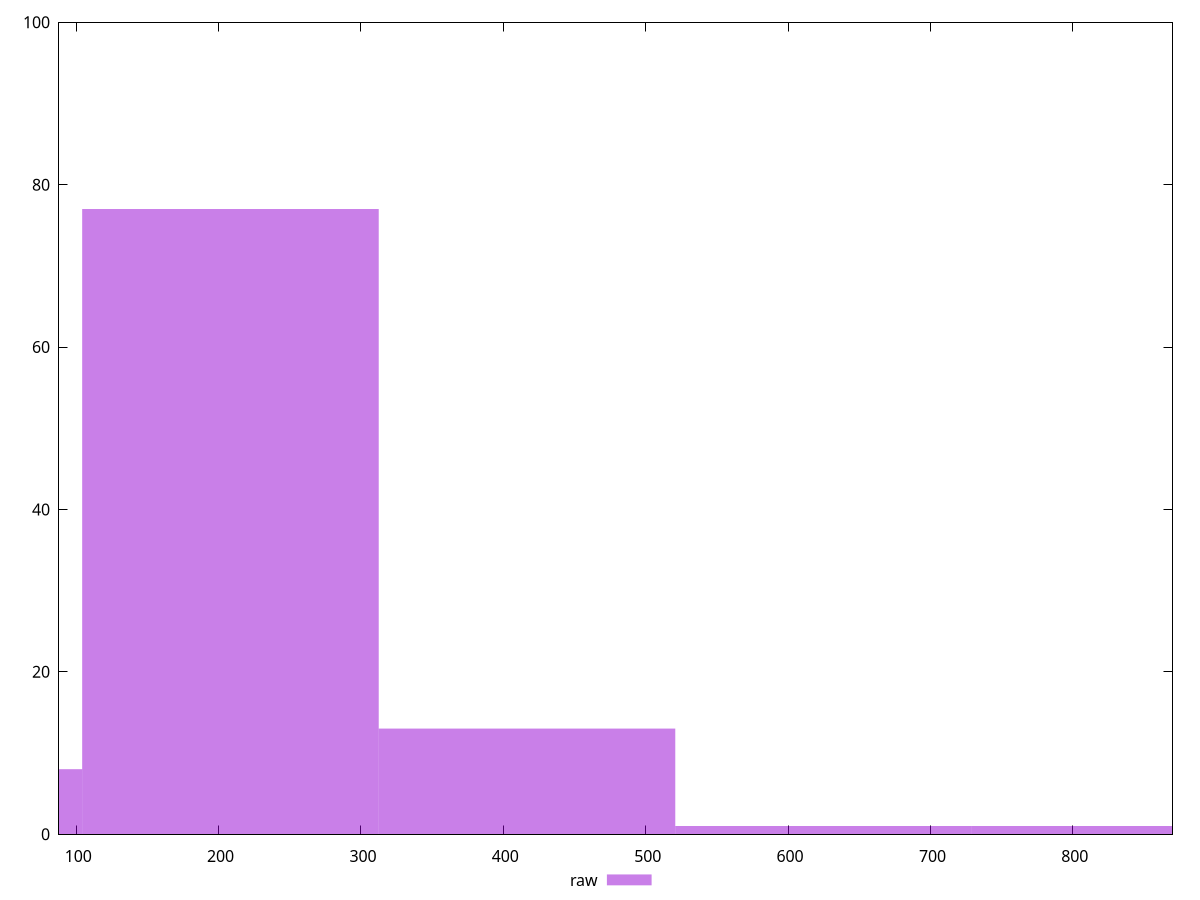 reset

$raw <<EOF
416.6192219706093 13
624.928832955914 1
208.30961098530466 77
0 8
833.2384439412186 1
EOF

set key outside below
set boxwidth 208.30961098530466
set xrange [87.87700000000001:870.044]
set yrange [0:100]
set trange [0:100]
set style fill transparent solid 0.5 noborder
set terminal svg size 640, 490 enhanced background rgb 'white'
set output "report_00015_2021-02-09T16-11-33.973Z/server-response-time/samples/pages/raw/histogram.svg"

plot $raw title "raw" with boxes

reset
